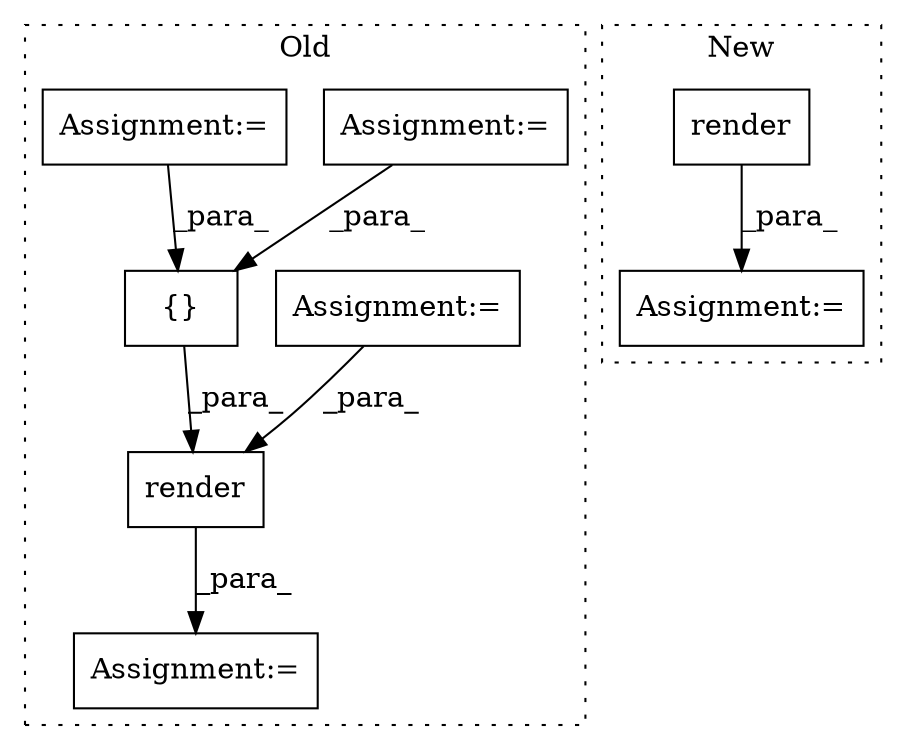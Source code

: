 digraph G {
subgraph cluster0 {
1 [label="{}" a="4" s="10548,10555" l="1,1" shape="box"];
3 [label="Assignment:=" a="7" s="10470" l="1" shape="box"];
5 [label="render" a="32" s="10486,10577" l="7,1" shape="box"];
6 [label="Assignment:=" a="7" s="10203" l="1" shape="box"];
7 [label="Assignment:=" a="7" s="9816" l="6" shape="box"];
8 [label="Assignment:=" a="7" s="9936" l="9" shape="box"];
label = "Old";
style="dotted";
}
subgraph cluster1 {
2 [label="render" a="32" s="10944,10957" l="7,1" shape="box"];
4 [label="Assignment:=" a="7" s="10930" l="1" shape="box"];
label = "New";
style="dotted";
}
1 -> 5 [label="_para_"];
2 -> 4 [label="_para_"];
5 -> 3 [label="_para_"];
6 -> 5 [label="_para_"];
7 -> 1 [label="_para_"];
8 -> 1 [label="_para_"];
}